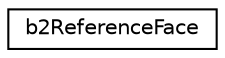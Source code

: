 digraph "Graphical Class Hierarchy"
{
  edge [fontname="Helvetica",fontsize="10",labelfontname="Helvetica",labelfontsize="10"];
  node [fontname="Helvetica",fontsize="10",shape=record];
  rankdir="LR";
  Node0 [label="b2ReferenceFace",height=0.2,width=0.4,color="black", fillcolor="white", style="filled",URL="$structb2ReferenceFace.html"];
}
